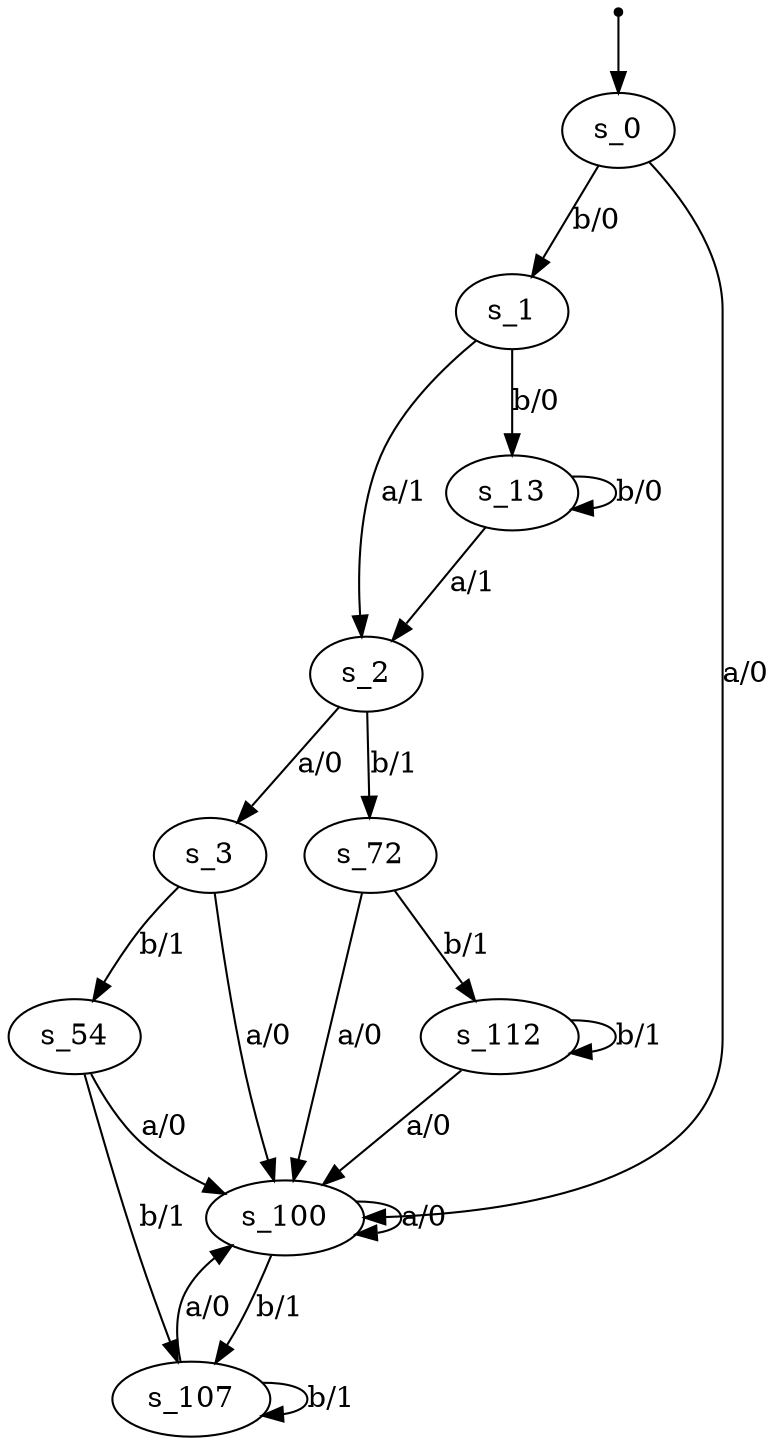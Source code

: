 digraph fsm {
	s_0 [root=true]
	s_1
	s_2
	s_3
	s_100
	s_107
	s_54
	s_72
	s_112
	s_13
	qi [shape = point]
	qi -> s_0
	s_0 -> s_1 [label="b/0"]
	s_1 -> s_2 [label="a/1"]
	s_2 -> s_3 [label="a/0"]
	s_3 -> s_100 [label="a/0"]
	s_100 -> s_100 [label="a/0"]
	s_100 -> s_107 [label="b/1"]
	s_107 -> s_100 [label="a/0"]
	s_3 -> s_54 [label="b/1"]
	s_54 -> s_100 [label="a/0"]
	s_107 -> s_107 [label="b/1"]
	s_54 -> s_107 [label="b/1"]
	s_2 -> s_72 [label="b/1"]
	s_72 -> s_100 [label="a/0"]
	s_72 -> s_112 [label="b/1"]
	s_112 -> s_100 [label="a/0"]
	s_112 -> s_112 [label="b/1"]
	s_1 -> s_13 [label="b/0"]
	s_13 -> s_2 [label="a/1"]
	s_13 -> s_13 [label="b/0"]
	s_0 -> s_100 [label="a/0"]
}